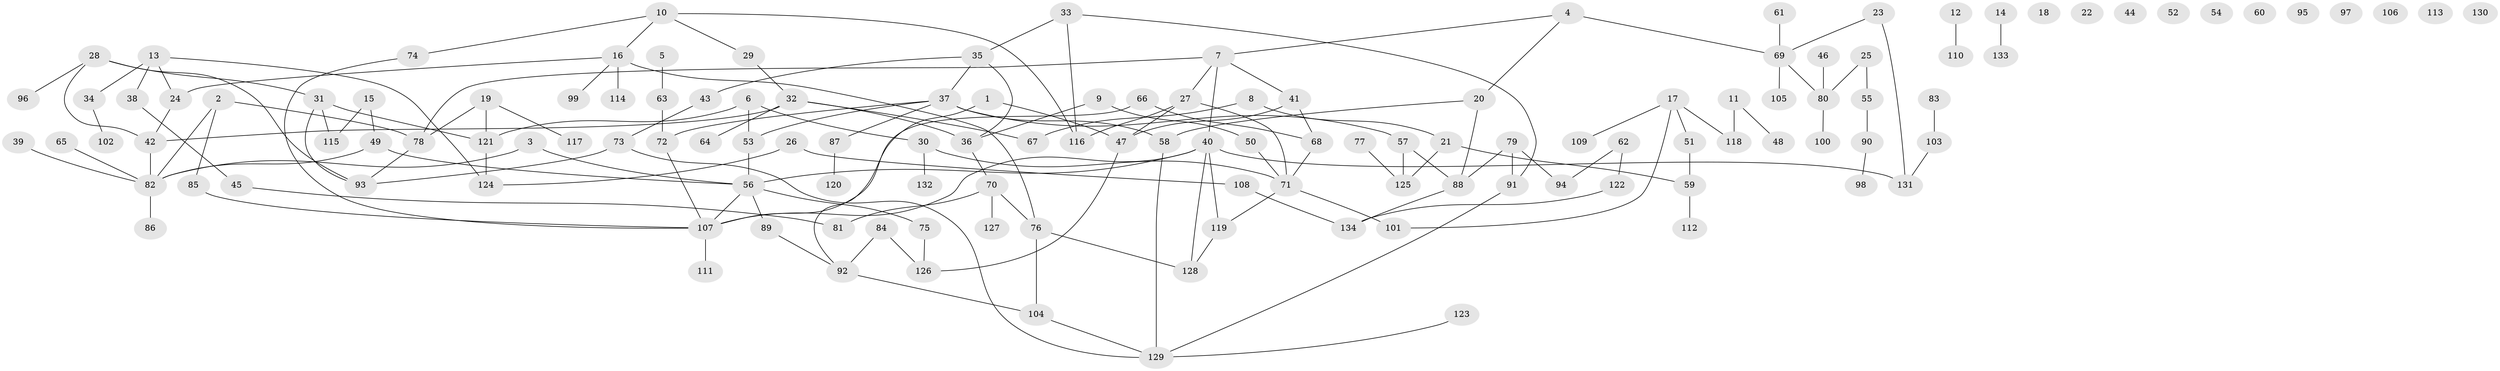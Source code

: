// coarse degree distribution, {12: 0.034482758620689655, 7: 0.06896551724137931, 5: 0.20689655172413793, 3: 0.27586206896551724, 4: 0.1724137931034483, 1: 0.13793103448275862, 2: 0.06896551724137931, 6: 0.034482758620689655}
// Generated by graph-tools (version 1.1) at 2025/47/03/04/25 22:47:53]
// undirected, 134 vertices, 162 edges
graph export_dot {
  node [color=gray90,style=filled];
  1;
  2;
  3;
  4;
  5;
  6;
  7;
  8;
  9;
  10;
  11;
  12;
  13;
  14;
  15;
  16;
  17;
  18;
  19;
  20;
  21;
  22;
  23;
  24;
  25;
  26;
  27;
  28;
  29;
  30;
  31;
  32;
  33;
  34;
  35;
  36;
  37;
  38;
  39;
  40;
  41;
  42;
  43;
  44;
  45;
  46;
  47;
  48;
  49;
  50;
  51;
  52;
  53;
  54;
  55;
  56;
  57;
  58;
  59;
  60;
  61;
  62;
  63;
  64;
  65;
  66;
  67;
  68;
  69;
  70;
  71;
  72;
  73;
  74;
  75;
  76;
  77;
  78;
  79;
  80;
  81;
  82;
  83;
  84;
  85;
  86;
  87;
  88;
  89;
  90;
  91;
  92;
  93;
  94;
  95;
  96;
  97;
  98;
  99;
  100;
  101;
  102;
  103;
  104;
  105;
  106;
  107;
  108;
  109;
  110;
  111;
  112;
  113;
  114;
  115;
  116;
  117;
  118;
  119;
  120;
  121;
  122;
  123;
  124;
  125;
  126;
  127;
  128;
  129;
  130;
  131;
  132;
  133;
  134;
  1 -- 47;
  1 -- 92;
  2 -- 78;
  2 -- 82;
  2 -- 85;
  3 -- 56;
  3 -- 82;
  4 -- 7;
  4 -- 20;
  4 -- 69;
  5 -- 63;
  6 -- 30;
  6 -- 53;
  6 -- 121;
  7 -- 27;
  7 -- 40;
  7 -- 41;
  7 -- 78;
  8 -- 21;
  8 -- 67;
  9 -- 36;
  9 -- 50;
  10 -- 16;
  10 -- 29;
  10 -- 74;
  10 -- 116;
  11 -- 48;
  11 -- 118;
  12 -- 110;
  13 -- 24;
  13 -- 34;
  13 -- 38;
  13 -- 124;
  14 -- 133;
  15 -- 49;
  15 -- 115;
  16 -- 24;
  16 -- 76;
  16 -- 99;
  16 -- 114;
  17 -- 51;
  17 -- 101;
  17 -- 109;
  17 -- 118;
  19 -- 78;
  19 -- 117;
  19 -- 121;
  20 -- 58;
  20 -- 88;
  21 -- 59;
  21 -- 125;
  23 -- 69;
  23 -- 131;
  24 -- 42;
  25 -- 55;
  25 -- 80;
  26 -- 108;
  26 -- 124;
  27 -- 47;
  27 -- 71;
  27 -- 116;
  28 -- 31;
  28 -- 42;
  28 -- 93;
  28 -- 96;
  29 -- 32;
  30 -- 71;
  30 -- 132;
  31 -- 93;
  31 -- 115;
  31 -- 121;
  32 -- 36;
  32 -- 42;
  32 -- 64;
  32 -- 67;
  33 -- 35;
  33 -- 91;
  33 -- 116;
  34 -- 102;
  35 -- 36;
  35 -- 37;
  35 -- 43;
  36 -- 70;
  37 -- 53;
  37 -- 57;
  37 -- 58;
  37 -- 72;
  37 -- 87;
  38 -- 45;
  39 -- 82;
  40 -- 56;
  40 -- 107;
  40 -- 119;
  40 -- 128;
  40 -- 131;
  41 -- 47;
  41 -- 68;
  42 -- 82;
  43 -- 73;
  45 -- 81;
  46 -- 80;
  47 -- 126;
  49 -- 56;
  49 -- 82;
  50 -- 71;
  51 -- 59;
  53 -- 56;
  55 -- 90;
  56 -- 75;
  56 -- 89;
  56 -- 107;
  57 -- 88;
  57 -- 125;
  58 -- 129;
  59 -- 112;
  61 -- 69;
  62 -- 94;
  62 -- 122;
  63 -- 72;
  65 -- 82;
  66 -- 68;
  66 -- 107;
  68 -- 71;
  69 -- 80;
  69 -- 105;
  70 -- 76;
  70 -- 81;
  70 -- 127;
  71 -- 101;
  71 -- 119;
  72 -- 107;
  73 -- 93;
  73 -- 129;
  74 -- 107;
  75 -- 126;
  76 -- 104;
  76 -- 128;
  77 -- 125;
  78 -- 93;
  79 -- 88;
  79 -- 91;
  79 -- 94;
  80 -- 100;
  82 -- 86;
  83 -- 103;
  84 -- 92;
  84 -- 126;
  85 -- 107;
  87 -- 120;
  88 -- 134;
  89 -- 92;
  90 -- 98;
  91 -- 129;
  92 -- 104;
  103 -- 131;
  104 -- 129;
  107 -- 111;
  108 -- 134;
  119 -- 128;
  121 -- 124;
  122 -- 134;
  123 -- 129;
}

